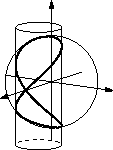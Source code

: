 settings.render=0;
import solids;
import three;
size(4cm,0);
currentprojection=orthographic((1.5, 1, .4));

revolution cyl=cylinder((.5, 0, -1.3), .5, 2.6, Z);


triple  f(real t) {return (cos(t)^2,cos(t)*sin(t),sin(t));}
path3 viviani=graph(f,0,2*pi);

draw(viviani,1bp+black);
draw(sphere(r=1).silhouette());
draw(cyl);

draw((-1.2,0,0)--(2,0,0),black,Arrow3);
draw((0,-1.2,0)--(0,1.6,0),black,Arrow3);
draw((0,0,-1.3)--(0,0,1.8),black,Arrow3);

